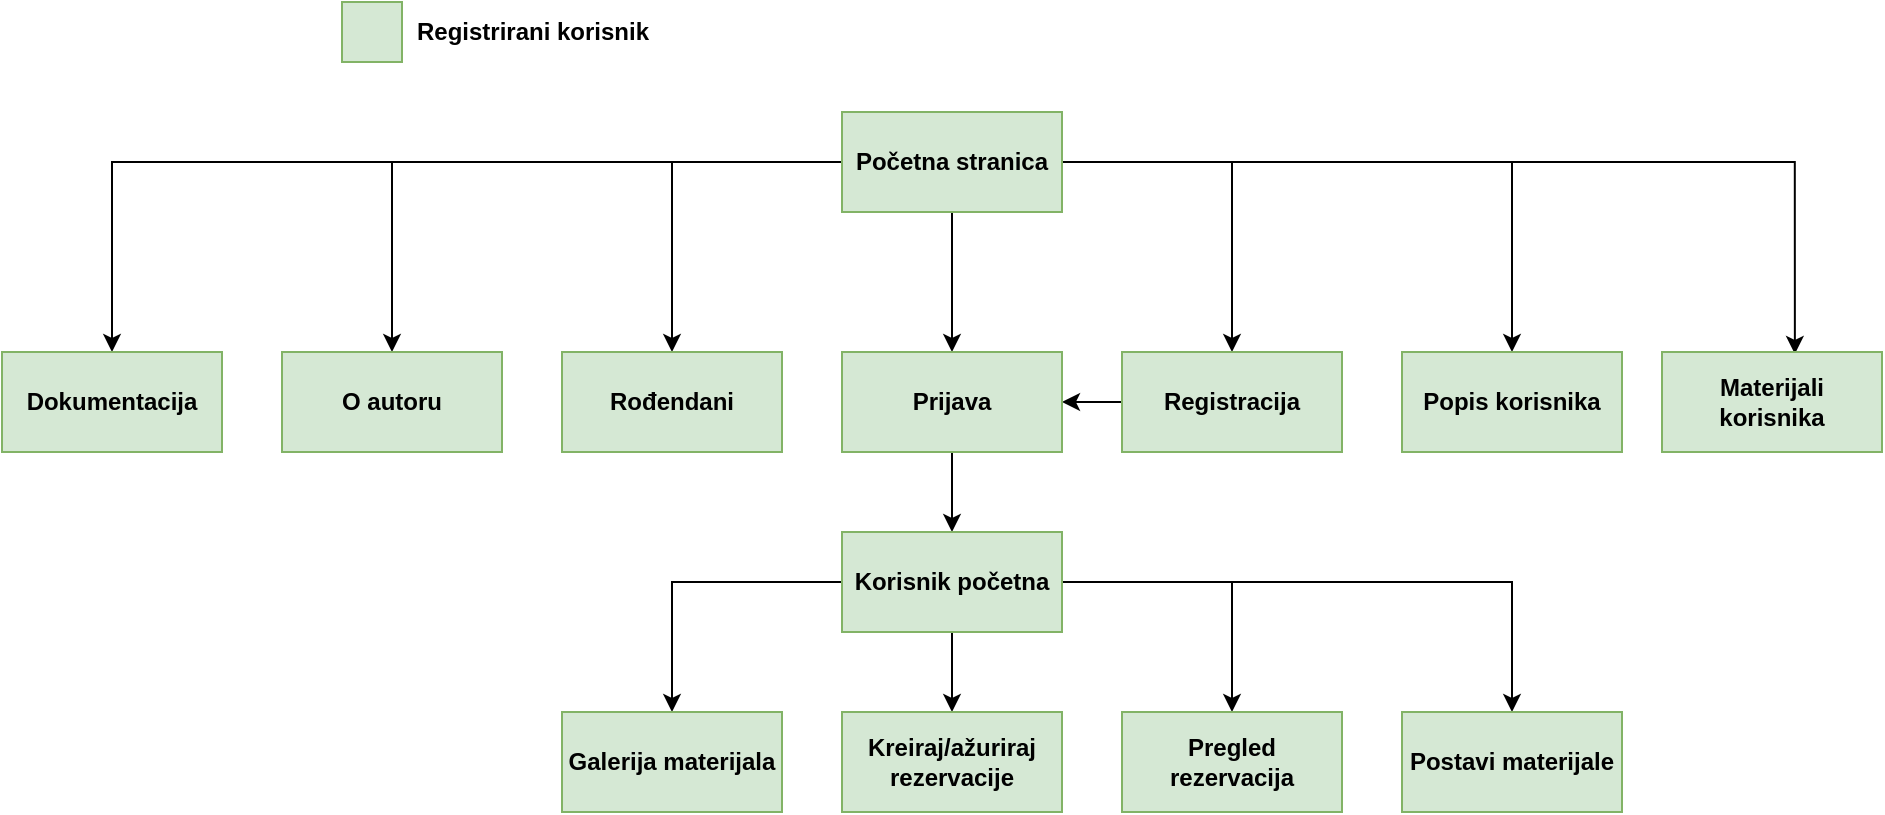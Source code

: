 <mxfile version="14.6.0" type="device"><diagram id="HSLmitHPJW2SpCY2HVNp" name="Page-1"><mxGraphModel dx="1038" dy="491" grid="1" gridSize="10" guides="1" tooltips="1" connect="1" arrows="1" fold="1" page="1" pageScale="1" pageWidth="827" pageHeight="1169" math="0" shadow="0"><root><mxCell id="0"/><mxCell id="1" parent="0"/><mxCell id="id5DaIY5rdnW3tC4CSox-4" style="edgeStyle=orthogonalEdgeStyle;rounded=0;orthogonalLoop=1;jettySize=auto;html=1;entryX=0.5;entryY=0;entryDx=0;entryDy=0;" parent="1" source="id5DaIY5rdnW3tC4CSox-1" target="id5DaIY5rdnW3tC4CSox-3" edge="1"><mxGeometry relative="1" as="geometry"/></mxCell><mxCell id="id5DaIY5rdnW3tC4CSox-5" style="edgeStyle=orthogonalEdgeStyle;rounded=0;orthogonalLoop=1;jettySize=auto;html=1;" parent="1" source="id5DaIY5rdnW3tC4CSox-1" target="id5DaIY5rdnW3tC4CSox-2" edge="1"><mxGeometry relative="1" as="geometry"/></mxCell><mxCell id="id5DaIY5rdnW3tC4CSox-9" style="edgeStyle=orthogonalEdgeStyle;rounded=0;orthogonalLoop=1;jettySize=auto;html=1;" parent="1" source="id5DaIY5rdnW3tC4CSox-1" target="id5DaIY5rdnW3tC4CSox-7" edge="1"><mxGeometry relative="1" as="geometry"/></mxCell><mxCell id="id5DaIY5rdnW3tC4CSox-10" style="edgeStyle=orthogonalEdgeStyle;rounded=0;orthogonalLoop=1;jettySize=auto;html=1;" parent="1" source="id5DaIY5rdnW3tC4CSox-1" target="id5DaIY5rdnW3tC4CSox-8" edge="1"><mxGeometry relative="1" as="geometry"/></mxCell><mxCell id="id5DaIY5rdnW3tC4CSox-12" style="edgeStyle=orthogonalEdgeStyle;rounded=0;orthogonalLoop=1;jettySize=auto;html=1;" parent="1" source="id5DaIY5rdnW3tC4CSox-1" target="id5DaIY5rdnW3tC4CSox-11" edge="1"><mxGeometry relative="1" as="geometry"/></mxCell><mxCell id="id5DaIY5rdnW3tC4CSox-14" style="edgeStyle=orthogonalEdgeStyle;rounded=0;orthogonalLoop=1;jettySize=auto;html=1;entryX=0.604;entryY=0.02;entryDx=0;entryDy=0;entryPerimeter=0;" parent="1" source="id5DaIY5rdnW3tC4CSox-1" target="id5DaIY5rdnW3tC4CSox-13" edge="1"><mxGeometry relative="1" as="geometry"/></mxCell><mxCell id="id5DaIY5rdnW3tC4CSox-16" style="edgeStyle=orthogonalEdgeStyle;rounded=0;orthogonalLoop=1;jettySize=auto;html=1;" parent="1" source="id5DaIY5rdnW3tC4CSox-1" target="id5DaIY5rdnW3tC4CSox-15" edge="1"><mxGeometry relative="1" as="geometry"/></mxCell><mxCell id="id5DaIY5rdnW3tC4CSox-1" value="Početna stranica" style="rounded=0;whiteSpace=wrap;html=1;" parent="1" vertex="1"><mxGeometry x="430" y="70" width="110" height="50" as="geometry"/></mxCell><mxCell id="id5DaIY5rdnW3tC4CSox-6" style="edgeStyle=orthogonalEdgeStyle;rounded=0;orthogonalLoop=1;jettySize=auto;html=1;" parent="1" source="id5DaIY5rdnW3tC4CSox-2" target="id5DaIY5rdnW3tC4CSox-3" edge="1"><mxGeometry relative="1" as="geometry"/></mxCell><mxCell id="id5DaIY5rdnW3tC4CSox-2" value="Registracija" style="rounded=0;whiteSpace=wrap;html=1;" parent="1" vertex="1"><mxGeometry x="570" y="190" width="110" height="50" as="geometry"/></mxCell><mxCell id="id5DaIY5rdnW3tC4CSox-3" value="Prijava" style="rounded=0;whiteSpace=wrap;html=1;" parent="1" vertex="1"><mxGeometry x="430" y="190" width="110" height="50" as="geometry"/></mxCell><mxCell id="id5DaIY5rdnW3tC4CSox-7" value="Dokumentacija" style="rounded=0;whiteSpace=wrap;html=1;" parent="1" vertex="1"><mxGeometry x="10" y="190" width="110" height="50" as="geometry"/></mxCell><mxCell id="id5DaIY5rdnW3tC4CSox-8" value="O autoru" style="rounded=0;whiteSpace=wrap;html=1;" parent="1" vertex="1"><mxGeometry x="150" y="190" width="110" height="50" as="geometry"/></mxCell><mxCell id="id5DaIY5rdnW3tC4CSox-11" value="Popis korisnika" style="rounded=0;whiteSpace=wrap;html=1;fillColor=#d5e8d4;strokeColor=#82b366;fontStyle=1" parent="1" vertex="1"><mxGeometry x="710" y="190" width="110" height="50" as="geometry"/></mxCell><mxCell id="id5DaIY5rdnW3tC4CSox-13" value="Materijali korisnika" style="rounded=0;whiteSpace=wrap;html=1;fillColor=#d5e8d4;strokeColor=#82b366;fontStyle=1" parent="1" vertex="1"><mxGeometry x="840" y="190" width="110" height="50" as="geometry"/></mxCell><mxCell id="id5DaIY5rdnW3tC4CSox-15" value="Rođendani" style="rounded=0;whiteSpace=wrap;html=1;" parent="1" vertex="1"><mxGeometry x="290" y="190" width="110" height="50" as="geometry"/></mxCell><mxCell id="AdI4QJxQi17u43fjtSbK-2" value="Registrirani korisnik" style="text;html=1;align=center;verticalAlign=middle;resizable=0;points=[];autosize=1;strokeColor=none;fontStyle=1" parent="1" vertex="1"><mxGeometry x="210" y="20" width="130" height="20" as="geometry"/></mxCell><mxCell id="AdI4QJxQi17u43fjtSbK-3" value="" style="rounded=0;whiteSpace=wrap;html=1;fillColor=#d5e8d4;strokeColor=#82b366;" parent="1" vertex="1"><mxGeometry x="180" y="15" width="30" height="30" as="geometry"/></mxCell><mxCell id="AdI4QJxQi17u43fjtSbK-4" value="Početna stranica" style="rounded=0;whiteSpace=wrap;html=1;fillColor=#d5e8d4;strokeColor=#82b366;fontStyle=1" parent="1" vertex="1"><mxGeometry x="430" y="70" width="110" height="50" as="geometry"/></mxCell><mxCell id="FQ97rtZtPJb6xNXVmRn3-3" style="edgeStyle=orthogonalEdgeStyle;rounded=0;orthogonalLoop=1;jettySize=auto;html=1;entryX=0.5;entryY=0;entryDx=0;entryDy=0;" edge="1" parent="1" source="AdI4QJxQi17u43fjtSbK-5" target="FQ97rtZtPJb6xNXVmRn3-2"><mxGeometry relative="1" as="geometry"/></mxCell><mxCell id="AdI4QJxQi17u43fjtSbK-5" value="Prijava" style="rounded=0;whiteSpace=wrap;html=1;fillColor=#d5e8d4;strokeColor=#82b366;fontStyle=1" parent="1" vertex="1"><mxGeometry x="430" y="190" width="110" height="50" as="geometry"/></mxCell><mxCell id="AdI4QJxQi17u43fjtSbK-6" value="Rođendani" style="rounded=0;whiteSpace=wrap;html=1;fillColor=#d5e8d4;strokeColor=#82b366;fontStyle=1" parent="1" vertex="1"><mxGeometry x="290" y="190" width="110" height="50" as="geometry"/></mxCell><mxCell id="AdI4QJxQi17u43fjtSbK-7" value="O autoru" style="rounded=0;whiteSpace=wrap;html=1;fillColor=#d5e8d4;strokeColor=#82b366;fontStyle=1" parent="1" vertex="1"><mxGeometry x="150" y="190" width="110" height="50" as="geometry"/></mxCell><mxCell id="AdI4QJxQi17u43fjtSbK-8" value="Dokumentacija" style="rounded=0;whiteSpace=wrap;html=1;fillColor=#d5e8d4;strokeColor=#82b366;fontStyle=1" parent="1" vertex="1"><mxGeometry x="10" y="190" width="110" height="50" as="geometry"/></mxCell><mxCell id="AdI4QJxQi17u43fjtSbK-9" value="Registracija" style="rounded=0;whiteSpace=wrap;html=1;fillColor=#d5e8d4;strokeColor=#82b366;fontStyle=1" parent="1" vertex="1"><mxGeometry x="570" y="190" width="110" height="50" as="geometry"/></mxCell><mxCell id="FQ97rtZtPJb6xNXVmRn3-5" style="edgeStyle=orthogonalEdgeStyle;rounded=0;orthogonalLoop=1;jettySize=auto;html=1;entryX=0.5;entryY=0;entryDx=0;entryDy=0;" edge="1" parent="1" source="FQ97rtZtPJb6xNXVmRn3-2" target="FQ97rtZtPJb6xNXVmRn3-4"><mxGeometry relative="1" as="geometry"/></mxCell><mxCell id="FQ97rtZtPJb6xNXVmRn3-7" style="edgeStyle=orthogonalEdgeStyle;rounded=0;orthogonalLoop=1;jettySize=auto;html=1;entryX=0.5;entryY=0;entryDx=0;entryDy=0;" edge="1" parent="1" source="FQ97rtZtPJb6xNXVmRn3-2" target="FQ97rtZtPJb6xNXVmRn3-6"><mxGeometry relative="1" as="geometry"/></mxCell><mxCell id="FQ97rtZtPJb6xNXVmRn3-9" style="edgeStyle=orthogonalEdgeStyle;rounded=0;orthogonalLoop=1;jettySize=auto;html=1;" edge="1" parent="1" source="FQ97rtZtPJb6xNXVmRn3-2" target="FQ97rtZtPJb6xNXVmRn3-8"><mxGeometry relative="1" as="geometry"/></mxCell><mxCell id="FQ97rtZtPJb6xNXVmRn3-11" style="edgeStyle=orthogonalEdgeStyle;rounded=0;orthogonalLoop=1;jettySize=auto;html=1;entryX=0.5;entryY=0;entryDx=0;entryDy=0;" edge="1" parent="1" source="FQ97rtZtPJb6xNXVmRn3-2" target="FQ97rtZtPJb6xNXVmRn3-10"><mxGeometry relative="1" as="geometry"/></mxCell><mxCell id="FQ97rtZtPJb6xNXVmRn3-2" value="Korisnik početna" style="rounded=0;whiteSpace=wrap;html=1;fillColor=#d5e8d4;strokeColor=#82b366;fontStyle=1" vertex="1" parent="1"><mxGeometry x="430" y="280" width="110" height="50" as="geometry"/></mxCell><mxCell id="FQ97rtZtPJb6xNXVmRn3-4" value="Kreiraj/ažuriraj rezervacije" style="rounded=0;whiteSpace=wrap;html=1;fillColor=#d5e8d4;strokeColor=#82b366;fontStyle=1" vertex="1" parent="1"><mxGeometry x="430" y="370" width="110" height="50" as="geometry"/></mxCell><mxCell id="FQ97rtZtPJb6xNXVmRn3-6" value="Pregled rezervacija" style="rounded=0;whiteSpace=wrap;html=1;fillColor=#d5e8d4;strokeColor=#82b366;fontStyle=1" vertex="1" parent="1"><mxGeometry x="570" y="370" width="110" height="50" as="geometry"/></mxCell><mxCell id="FQ97rtZtPJb6xNXVmRn3-8" value="Postavi materijale" style="rounded=0;whiteSpace=wrap;html=1;fillColor=#d5e8d4;strokeColor=#82b366;fontStyle=1" vertex="1" parent="1"><mxGeometry x="710" y="370" width="110" height="50" as="geometry"/></mxCell><mxCell id="FQ97rtZtPJb6xNXVmRn3-10" value="Galerija materijala" style="rounded=0;whiteSpace=wrap;html=1;fillColor=#d5e8d4;strokeColor=#82b366;fontStyle=1" vertex="1" parent="1"><mxGeometry x="290" y="370" width="110" height="50" as="geometry"/></mxCell></root></mxGraphModel></diagram></mxfile>